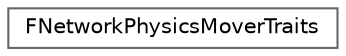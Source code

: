 digraph "Graphical Class Hierarchy"
{
 // INTERACTIVE_SVG=YES
 // LATEX_PDF_SIZE
  bgcolor="transparent";
  edge [fontname=Helvetica,fontsize=10,labelfontname=Helvetica,labelfontsize=10];
  node [fontname=Helvetica,fontsize=10,shape=box,height=0.2,width=0.4];
  rankdir="LR";
  Node0 [id="Node000000",label="FNetworkPhysicsMoverTraits",height=0.2,width=0.4,color="grey40", fillcolor="white", style="filled",URL="$d8/dd3/structFNetworkPhysicsMoverTraits.html",tooltip=" "];
}
